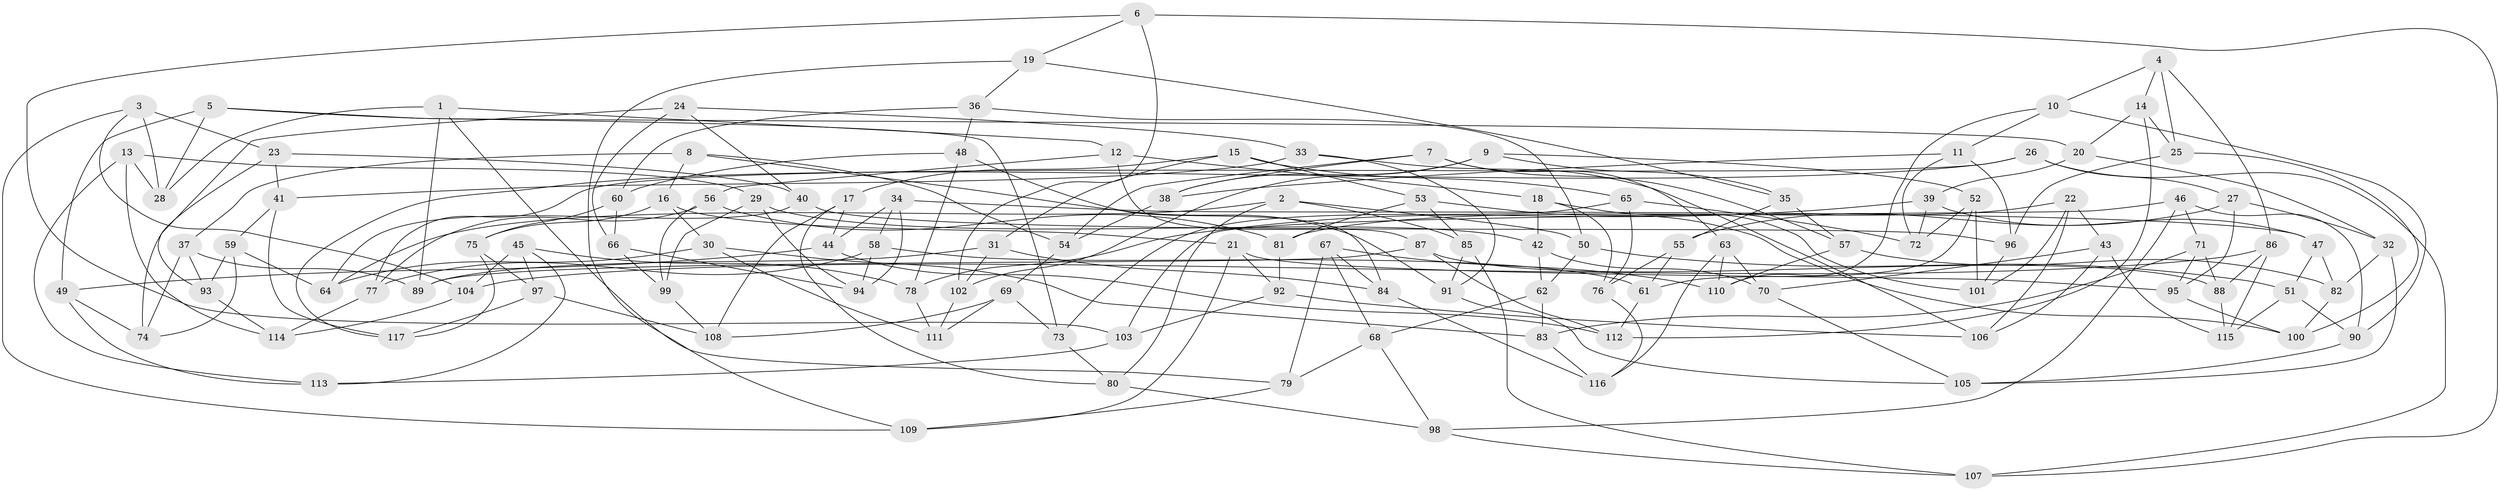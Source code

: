 // coarse degree distribution, {4: 0.3142857142857143, 6: 0.5714285714285714, 5: 0.1, 3: 0.014285714285714285}
// Generated by graph-tools (version 1.1) at 2025/42/03/06/25 10:42:20]
// undirected, 117 vertices, 234 edges
graph export_dot {
graph [start="1"]
  node [color=gray90,style=filled];
  1;
  2;
  3;
  4;
  5;
  6;
  7;
  8;
  9;
  10;
  11;
  12;
  13;
  14;
  15;
  16;
  17;
  18;
  19;
  20;
  21;
  22;
  23;
  24;
  25;
  26;
  27;
  28;
  29;
  30;
  31;
  32;
  33;
  34;
  35;
  36;
  37;
  38;
  39;
  40;
  41;
  42;
  43;
  44;
  45;
  46;
  47;
  48;
  49;
  50;
  51;
  52;
  53;
  54;
  55;
  56;
  57;
  58;
  59;
  60;
  61;
  62;
  63;
  64;
  65;
  66;
  67;
  68;
  69;
  70;
  71;
  72;
  73;
  74;
  75;
  76;
  77;
  78;
  79;
  80;
  81;
  82;
  83;
  84;
  85;
  86;
  87;
  88;
  89;
  90;
  91;
  92;
  93;
  94;
  95;
  96;
  97;
  98;
  99;
  100;
  101;
  102;
  103;
  104;
  105;
  106;
  107;
  108;
  109;
  110;
  111;
  112;
  113;
  114;
  115;
  116;
  117;
  1 -- 79;
  1 -- 12;
  1 -- 28;
  1 -- 89;
  2 -- 50;
  2 -- 80;
  2 -- 64;
  2 -- 85;
  3 -- 109;
  3 -- 23;
  3 -- 28;
  3 -- 104;
  4 -- 10;
  4 -- 86;
  4 -- 25;
  4 -- 14;
  5 -- 28;
  5 -- 73;
  5 -- 49;
  5 -- 20;
  6 -- 19;
  6 -- 102;
  6 -- 103;
  6 -- 107;
  7 -- 54;
  7 -- 38;
  7 -- 57;
  7 -- 63;
  8 -- 54;
  8 -- 16;
  8 -- 91;
  8 -- 37;
  9 -- 102;
  9 -- 38;
  9 -- 52;
  9 -- 35;
  10 -- 90;
  10 -- 110;
  10 -- 11;
  11 -- 38;
  11 -- 96;
  11 -- 72;
  12 -- 87;
  12 -- 18;
  12 -- 56;
  13 -- 113;
  13 -- 114;
  13 -- 29;
  13 -- 28;
  14 -- 112;
  14 -- 25;
  14 -- 20;
  15 -- 31;
  15 -- 53;
  15 -- 65;
  15 -- 17;
  16 -- 30;
  16 -- 21;
  16 -- 75;
  17 -- 44;
  17 -- 108;
  17 -- 80;
  18 -- 42;
  18 -- 101;
  18 -- 76;
  19 -- 35;
  19 -- 109;
  19 -- 36;
  20 -- 39;
  20 -- 32;
  21 -- 92;
  21 -- 109;
  21 -- 95;
  22 -- 106;
  22 -- 43;
  22 -- 101;
  22 -- 81;
  23 -- 40;
  23 -- 74;
  23 -- 41;
  24 -- 33;
  24 -- 66;
  24 -- 93;
  24 -- 40;
  25 -- 96;
  25 -- 100;
  26 -- 107;
  26 -- 117;
  26 -- 27;
  26 -- 77;
  27 -- 32;
  27 -- 55;
  27 -- 95;
  29 -- 94;
  29 -- 42;
  29 -- 99;
  30 -- 111;
  30 -- 83;
  30 -- 64;
  31 -- 89;
  31 -- 84;
  31 -- 102;
  32 -- 105;
  32 -- 82;
  33 -- 91;
  33 -- 41;
  33 -- 106;
  34 -- 47;
  34 -- 44;
  34 -- 94;
  34 -- 58;
  35 -- 57;
  35 -- 55;
  36 -- 60;
  36 -- 50;
  36 -- 48;
  37 -- 93;
  37 -- 89;
  37 -- 74;
  38 -- 54;
  39 -- 78;
  39 -- 72;
  39 -- 47;
  40 -- 96;
  40 -- 64;
  41 -- 117;
  41 -- 59;
  42 -- 70;
  42 -- 62;
  43 -- 115;
  43 -- 106;
  43 -- 70;
  44 -- 112;
  44 -- 49;
  45 -- 104;
  45 -- 78;
  45 -- 97;
  45 -- 113;
  46 -- 90;
  46 -- 98;
  46 -- 71;
  46 -- 103;
  47 -- 51;
  47 -- 82;
  48 -- 84;
  48 -- 60;
  48 -- 78;
  49 -- 113;
  49 -- 74;
  50 -- 51;
  50 -- 62;
  51 -- 115;
  51 -- 90;
  52 -- 72;
  52 -- 61;
  52 -- 101;
  53 -- 100;
  53 -- 81;
  53 -- 85;
  54 -- 69;
  55 -- 61;
  55 -- 76;
  56 -- 77;
  56 -- 99;
  56 -- 81;
  57 -- 82;
  57 -- 110;
  58 -- 77;
  58 -- 61;
  58 -- 94;
  59 -- 93;
  59 -- 74;
  59 -- 64;
  60 -- 66;
  60 -- 75;
  61 -- 112;
  62 -- 83;
  62 -- 68;
  63 -- 70;
  63 -- 110;
  63 -- 116;
  65 -- 76;
  65 -- 72;
  65 -- 73;
  66 -- 94;
  66 -- 99;
  67 -- 79;
  67 -- 68;
  67 -- 84;
  67 -- 110;
  68 -- 79;
  68 -- 98;
  69 -- 111;
  69 -- 73;
  69 -- 108;
  70 -- 105;
  71 -- 95;
  71 -- 88;
  71 -- 83;
  73 -- 80;
  75 -- 97;
  75 -- 117;
  76 -- 116;
  77 -- 114;
  78 -- 111;
  79 -- 109;
  80 -- 98;
  81 -- 92;
  82 -- 100;
  83 -- 116;
  84 -- 116;
  85 -- 91;
  85 -- 107;
  86 -- 88;
  86 -- 104;
  86 -- 115;
  87 -- 112;
  87 -- 89;
  87 -- 88;
  88 -- 115;
  90 -- 105;
  91 -- 105;
  92 -- 106;
  92 -- 103;
  93 -- 114;
  95 -- 100;
  96 -- 101;
  97 -- 108;
  97 -- 117;
  98 -- 107;
  99 -- 108;
  102 -- 111;
  103 -- 113;
  104 -- 114;
}
